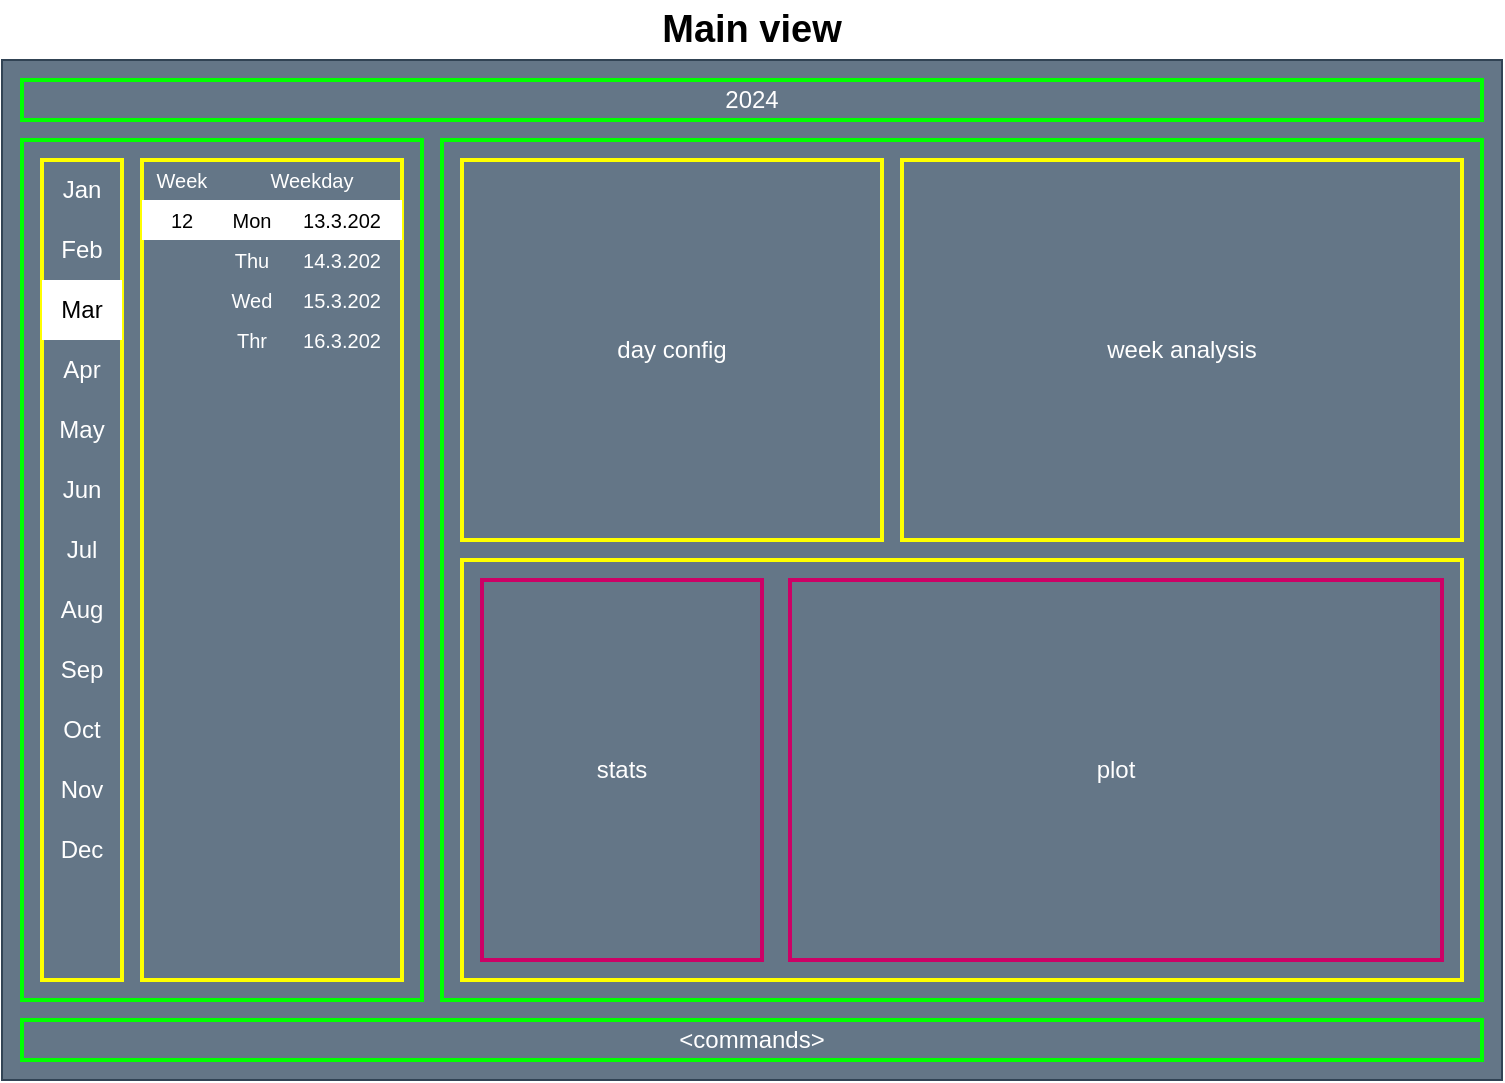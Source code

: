 <mxfile version="22.1.21" type="device">
  <diagram name="Page-1" id="EYgRB7Ccgm_2SsvuqZOt">
    <mxGraphModel dx="943" dy="890" grid="1" gridSize="10" guides="1" tooltips="1" connect="1" arrows="1" fold="1" page="1" pageScale="1" pageWidth="827" pageHeight="1169" math="0" shadow="0">
      <root>
        <mxCell id="0" />
        <mxCell id="1" parent="0" />
        <mxCell id="4xrx-LWfa9RXZ2lWpb4c-1" value="" style="rounded=0;whiteSpace=wrap;html=1;fillColor=#647687;fontColor=#ffffff;strokeColor=#314354;movable=0;resizable=0;rotatable=0;deletable=0;editable=0;locked=1;connectable=0;" vertex="1" parent="1">
          <mxGeometry x="20" y="180" width="750" height="510" as="geometry" />
        </mxCell>
        <mxCell id="4xrx-LWfa9RXZ2lWpb4c-2" value="" style="rounded=0;whiteSpace=wrap;html=1;fillColor=#647687;fontColor=#ffffff;strokeColor=#00FF00;strokeWidth=2;" vertex="1" parent="1">
          <mxGeometry x="30" y="220" width="200" height="430" as="geometry" />
        </mxCell>
        <mxCell id="4xrx-LWfa9RXZ2lWpb4c-3" value="" style="rounded=0;whiteSpace=wrap;html=1;fillColor=#647687;fontColor=#ffffff;strokeColor=#FFFF00;strokeWidth=2;" vertex="1" parent="1">
          <mxGeometry x="40" y="230" width="40" height="410" as="geometry" />
        </mxCell>
        <mxCell id="4xrx-LWfa9RXZ2lWpb4c-4" value="" style="rounded=0;whiteSpace=wrap;html=1;fillColor=#647687;fontColor=#ffffff;strokeColor=#FFFF00;strokeWidth=2;" vertex="1" parent="1">
          <mxGeometry x="90" y="230" width="130" height="410" as="geometry" />
        </mxCell>
        <mxCell id="4xrx-LWfa9RXZ2lWpb4c-5" value="" style="rounded=0;whiteSpace=wrap;html=1;fillColor=#647687;fontColor=#ffffff;strokeColor=#00FF00;strokeWidth=2;" vertex="1" parent="1">
          <mxGeometry x="240" y="220" width="520" height="430" as="geometry" />
        </mxCell>
        <mxCell id="4xrx-LWfa9RXZ2lWpb4c-9" value="2024" style="rounded=0;whiteSpace=wrap;html=1;fontSize=12;fillColor=#647687;fontColor=#ffffff;strokeColor=#00FF00;strokeWidth=2;" vertex="1" parent="1">
          <mxGeometry x="30" y="190" width="730" height="20" as="geometry" />
        </mxCell>
        <mxCell id="4xrx-LWfa9RXZ2lWpb4c-11" value="Jan" style="text;html=1;strokeColor=none;fillColor=none;align=center;verticalAlign=middle;whiteSpace=wrap;rounded=0;fontColor=#FFFFFF;" vertex="1" parent="1">
          <mxGeometry x="30" y="230" width="60" height="30" as="geometry" />
        </mxCell>
        <mxCell id="4xrx-LWfa9RXZ2lWpb4c-12" value="Feb" style="text;html=1;strokeColor=none;fillColor=none;align=center;verticalAlign=middle;whiteSpace=wrap;rounded=0;fontColor=#FFFFFF;" vertex="1" parent="1">
          <mxGeometry x="30" y="260" width="60" height="30" as="geometry" />
        </mxCell>
        <mxCell id="4xrx-LWfa9RXZ2lWpb4c-13" value="&lt;font color=&quot;#000000&quot;&gt;Mar&lt;/font&gt;" style="text;html=1;strokeColor=none;fillColor=#FFFFFF;align=center;verticalAlign=middle;whiteSpace=wrap;rounded=0;fontColor=#ffffff;" vertex="1" parent="1">
          <mxGeometry x="40" y="290" width="40" height="30" as="geometry" />
        </mxCell>
        <mxCell id="4xrx-LWfa9RXZ2lWpb4c-14" value="Apr" style="text;html=1;strokeColor=none;fillColor=none;align=center;verticalAlign=middle;whiteSpace=wrap;rounded=0;fontColor=#FFFFFF;" vertex="1" parent="1">
          <mxGeometry x="30" y="320" width="60" height="30" as="geometry" />
        </mxCell>
        <mxCell id="4xrx-LWfa9RXZ2lWpb4c-15" value="May" style="text;html=1;strokeColor=none;fillColor=none;align=center;verticalAlign=middle;whiteSpace=wrap;rounded=0;fontColor=#FFFFFF;" vertex="1" parent="1">
          <mxGeometry x="30" y="350" width="60" height="30" as="geometry" />
        </mxCell>
        <mxCell id="4xrx-LWfa9RXZ2lWpb4c-16" value="Jun" style="text;html=1;strokeColor=none;fillColor=none;align=center;verticalAlign=middle;whiteSpace=wrap;rounded=0;fontColor=#FFFFFF;" vertex="1" parent="1">
          <mxGeometry x="30" y="380" width="60" height="30" as="geometry" />
        </mxCell>
        <mxCell id="4xrx-LWfa9RXZ2lWpb4c-17" value="Jul" style="text;html=1;strokeColor=none;fillColor=none;align=center;verticalAlign=middle;whiteSpace=wrap;rounded=0;fontColor=#FFFFFF;" vertex="1" parent="1">
          <mxGeometry x="30" y="410" width="60" height="30" as="geometry" />
        </mxCell>
        <mxCell id="4xrx-LWfa9RXZ2lWpb4c-18" value="Aug" style="text;html=1;strokeColor=none;fillColor=none;align=center;verticalAlign=middle;whiteSpace=wrap;rounded=0;fontColor=#FFFFFF;" vertex="1" parent="1">
          <mxGeometry x="30" y="440" width="60" height="30" as="geometry" />
        </mxCell>
        <mxCell id="4xrx-LWfa9RXZ2lWpb4c-19" value="Sep" style="text;html=1;strokeColor=none;fillColor=none;align=center;verticalAlign=middle;whiteSpace=wrap;rounded=0;fontColor=#FFFFFF;" vertex="1" parent="1">
          <mxGeometry x="30" y="470" width="60" height="30" as="geometry" />
        </mxCell>
        <mxCell id="4xrx-LWfa9RXZ2lWpb4c-20" value="Oct" style="text;html=1;strokeColor=none;fillColor=none;align=center;verticalAlign=middle;whiteSpace=wrap;rounded=0;fontColor=#FFFFFF;" vertex="1" parent="1">
          <mxGeometry x="30" y="500" width="60" height="30" as="geometry" />
        </mxCell>
        <mxCell id="4xrx-LWfa9RXZ2lWpb4c-21" value="Nov" style="text;html=1;strokeColor=none;fillColor=none;align=center;verticalAlign=middle;whiteSpace=wrap;rounded=0;fontColor=#FFFFFF;" vertex="1" parent="1">
          <mxGeometry x="30" y="530" width="60" height="30" as="geometry" />
        </mxCell>
        <mxCell id="4xrx-LWfa9RXZ2lWpb4c-22" value="Dec" style="text;html=1;strokeColor=none;fillColor=none;align=center;verticalAlign=middle;whiteSpace=wrap;rounded=0;fontColor=#FFFFFF;" vertex="1" parent="1">
          <mxGeometry x="30" y="560" width="60" height="30" as="geometry" />
        </mxCell>
        <mxCell id="4xrx-LWfa9RXZ2lWpb4c-23" value="Week" style="text;html=1;strokeColor=none;fillColor=none;align=center;verticalAlign=middle;whiteSpace=wrap;rounded=0;fontSize=10;fontColor=#FFFFFF;" vertex="1" parent="1">
          <mxGeometry x="90" y="230" width="40" height="20" as="geometry" />
        </mxCell>
        <mxCell id="4xrx-LWfa9RXZ2lWpb4c-24" value="Weekday" style="text;html=1;strokeColor=none;fillColor=none;align=center;verticalAlign=middle;whiteSpace=wrap;rounded=0;fontSize=10;fontColor=#FFFFFF;" vertex="1" parent="1">
          <mxGeometry x="130" y="230" width="90" height="20" as="geometry" />
        </mxCell>
        <mxCell id="4xrx-LWfa9RXZ2lWpb4c-25" value="12" style="text;html=1;strokeColor=none;fillColor=default;align=center;verticalAlign=middle;whiteSpace=wrap;rounded=0;fontSize=10;" vertex="1" parent="1">
          <mxGeometry x="90" y="250" width="40" height="20" as="geometry" />
        </mxCell>
        <mxCell id="4xrx-LWfa9RXZ2lWpb4c-26" value="13.3.202" style="text;html=1;strokeColor=none;fillColor=default;align=center;verticalAlign=middle;whiteSpace=wrap;rounded=0;fontSize=10;" vertex="1" parent="1">
          <mxGeometry x="160" y="250" width="60" height="20" as="geometry" />
        </mxCell>
        <mxCell id="4xrx-LWfa9RXZ2lWpb4c-29" value="Mon" style="text;html=1;strokeColor=none;fillColor=default;align=center;verticalAlign=middle;whiteSpace=wrap;rounded=0;fontSize=10;" vertex="1" parent="1">
          <mxGeometry x="130" y="250" width="30" height="20" as="geometry" />
        </mxCell>
        <mxCell id="4xrx-LWfa9RXZ2lWpb4c-31" value="Thu" style="text;html=1;strokeColor=none;fillColor=none;align=center;verticalAlign=middle;whiteSpace=wrap;rounded=0;fontSize=10;fontColor=#FFFFFF;" vertex="1" parent="1">
          <mxGeometry x="130" y="270" width="30" height="20" as="geometry" />
        </mxCell>
        <mxCell id="4xrx-LWfa9RXZ2lWpb4c-32" value="14.3.202" style="text;html=1;strokeColor=none;fillColor=none;align=center;verticalAlign=middle;whiteSpace=wrap;rounded=0;fontSize=10;fontColor=#FFFFFF;" vertex="1" parent="1">
          <mxGeometry x="160" y="270" width="60" height="20" as="geometry" />
        </mxCell>
        <mxCell id="4xrx-LWfa9RXZ2lWpb4c-34" value="Wed" style="text;html=1;strokeColor=none;fillColor=none;align=center;verticalAlign=middle;whiteSpace=wrap;rounded=0;fontSize=10;fontColor=#FFFFFF;" vertex="1" parent="1">
          <mxGeometry x="130" y="290" width="30" height="20" as="geometry" />
        </mxCell>
        <mxCell id="4xrx-LWfa9RXZ2lWpb4c-35" value="15.3.202" style="text;html=1;strokeColor=none;fillColor=none;align=center;verticalAlign=middle;whiteSpace=wrap;rounded=0;fontSize=10;fontColor=#FFFFFF;" vertex="1" parent="1">
          <mxGeometry x="160" y="290" width="60" height="20" as="geometry" />
        </mxCell>
        <mxCell id="4xrx-LWfa9RXZ2lWpb4c-37" value="Thr" style="text;html=1;strokeColor=none;fillColor=none;align=center;verticalAlign=middle;whiteSpace=wrap;rounded=0;fontSize=10;fontColor=#FFFFFF;" vertex="1" parent="1">
          <mxGeometry x="130" y="310" width="30" height="20" as="geometry" />
        </mxCell>
        <mxCell id="4xrx-LWfa9RXZ2lWpb4c-38" value="16.3.202" style="text;html=1;strokeColor=none;fillColor=none;align=center;verticalAlign=middle;whiteSpace=wrap;rounded=0;fontSize=10;fontColor=#FFFFFF;" vertex="1" parent="1">
          <mxGeometry x="160" y="310" width="60" height="20" as="geometry" />
        </mxCell>
        <mxCell id="4xrx-LWfa9RXZ2lWpb4c-39" value="month analysis" style="rounded=0;whiteSpace=wrap;html=1;fillColor=#647687;fontColor=#ffffff;strokeColor=#FFFF00;strokeWidth=2;" vertex="1" parent="1">
          <mxGeometry x="250" y="430" width="500" height="210" as="geometry" />
        </mxCell>
        <mxCell id="4xrx-LWfa9RXZ2lWpb4c-40" value="&amp;lt;commands&amp;gt;" style="rounded=0;whiteSpace=wrap;html=1;fillColor=#647687;fontColor=#ffffff;strokeColor=#00FF00;strokeWidth=2;" vertex="1" parent="1">
          <mxGeometry x="30" y="660" width="730" height="20" as="geometry" />
        </mxCell>
        <mxCell id="4xrx-LWfa9RXZ2lWpb4c-41" value="day config" style="rounded=0;whiteSpace=wrap;html=1;fillColor=#647687;fontColor=#ffffff;strokeColor=#FFFF00;strokeWidth=2;" vertex="1" parent="1">
          <mxGeometry x="250" y="230" width="210" height="190" as="geometry" />
        </mxCell>
        <mxCell id="4xrx-LWfa9RXZ2lWpb4c-42" value="week analysis" style="rounded=0;whiteSpace=wrap;html=1;fillColor=#647687;fontColor=#ffffff;strokeColor=#FFFF00;strokeWidth=2;" vertex="1" parent="1">
          <mxGeometry x="470" y="230" width="280" height="190" as="geometry" />
        </mxCell>
        <mxCell id="4xrx-LWfa9RXZ2lWpb4c-43" value="Main view" style="text;html=1;strokeColor=none;fillColor=none;align=center;verticalAlign=middle;whiteSpace=wrap;rounded=0;fontSize=19;fontStyle=1" vertex="1" parent="1">
          <mxGeometry x="335" y="150" width="120" height="30" as="geometry" />
        </mxCell>
        <mxCell id="4xrx-LWfa9RXZ2lWpb4c-44" value="stats" style="rounded=0;whiteSpace=wrap;html=1;fillColor=#647687;fontColor=#ffffff;strokeColor=#CC0066;strokeWidth=2;" vertex="1" parent="1">
          <mxGeometry x="260" y="440" width="140" height="190" as="geometry" />
        </mxCell>
        <mxCell id="4xrx-LWfa9RXZ2lWpb4c-45" value="plot" style="rounded=0;whiteSpace=wrap;html=1;fillColor=#647687;fontColor=#ffffff;strokeColor=#CC0066;strokeWidth=2;" vertex="1" parent="1">
          <mxGeometry x="414" y="440" width="326" height="190" as="geometry" />
        </mxCell>
      </root>
    </mxGraphModel>
  </diagram>
</mxfile>
